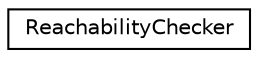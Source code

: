 digraph "Graphical Class Hierarchy"
{
  edge [fontname="Helvetica",fontsize="10",labelfontname="Helvetica",labelfontsize="10"];
  node [fontname="Helvetica",fontsize="10",shape=record];
  rankdir="LR";
  Node1 [label="ReachabilityChecker",height=0.2,width=0.4,color="black", fillcolor="white", style="filled",URL="$classReachabilityChecker.html"];
}
